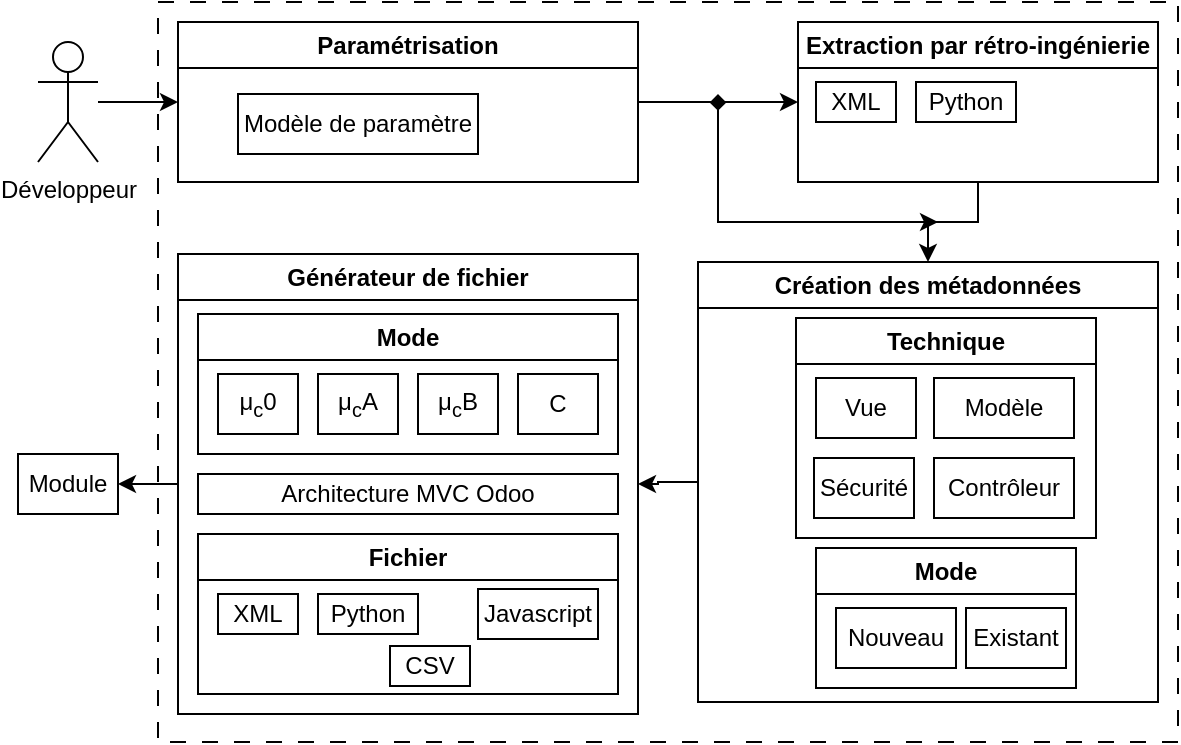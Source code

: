 <mxfile version="21.0.2" type="device"><diagram name="Page-1" id="dVHWzG8RP2AMtaLoQeyT"><mxGraphModel dx="1551" dy="595" grid="1" gridSize="10" guides="1" tooltips="1" connect="1" arrows="1" fold="1" page="1" pageScale="1" pageWidth="827" pageHeight="1169" math="0" shadow="0"><root><mxCell id="0"/><mxCell id="1" parent="0"/><mxCell id="H0Z_BNt8wDzkqQ_4guL6-41" value="" style="rounded=0;whiteSpace=wrap;html=1;dashed=1;dashPattern=8 8;fillColor=none;" vertex="1" parent="1"><mxGeometry x="230" y="160" width="510" height="370" as="geometry"/></mxCell><mxCell id="H0Z_BNt8wDzkqQ_4guL6-45" style="edgeStyle=orthogonalEdgeStyle;rounded=0;orthogonalLoop=1;jettySize=auto;html=1;entryX=0;entryY=0.5;entryDx=0;entryDy=0;" edge="1" parent="1" source="H0Z_BNt8wDzkqQ_4guL6-2" target="H0Z_BNt8wDzkqQ_4guL6-3"><mxGeometry relative="1" as="geometry"/></mxCell><mxCell id="H0Z_BNt8wDzkqQ_4guL6-2" value="Développeur" style="shape=umlActor;verticalLabelPosition=bottom;verticalAlign=top;html=1;outlineConnect=0;" vertex="1" parent="1"><mxGeometry x="170" y="180" width="30" height="60" as="geometry"/></mxCell><mxCell id="H0Z_BNt8wDzkqQ_4guL6-9" style="edgeStyle=orthogonalEdgeStyle;rounded=0;orthogonalLoop=1;jettySize=auto;html=1;entryX=0;entryY=0.5;entryDx=0;entryDy=0;" edge="1" parent="1" source="H0Z_BNt8wDzkqQ_4guL6-3" target="H0Z_BNt8wDzkqQ_4guL6-4"><mxGeometry relative="1" as="geometry"/></mxCell><mxCell id="H0Z_BNt8wDzkqQ_4guL6-3" value="Paramétrisation" style="swimlane;whiteSpace=wrap;html=1;" vertex="1" parent="1"><mxGeometry x="240" y="170" width="230" height="80" as="geometry"/></mxCell><mxCell id="H0Z_BNt8wDzkqQ_4guL6-7" value="Modèle de paramètre" style="rounded=0;whiteSpace=wrap;html=1;" vertex="1" parent="H0Z_BNt8wDzkqQ_4guL6-3"><mxGeometry x="30" y="36" width="120" height="30" as="geometry"/></mxCell><mxCell id="H0Z_BNt8wDzkqQ_4guL6-10" style="edgeStyle=orthogonalEdgeStyle;rounded=0;orthogonalLoop=1;jettySize=auto;html=1;entryX=0.5;entryY=0;entryDx=0;entryDy=0;exitX=0.5;exitY=1;exitDx=0;exitDy=0;" edge="1" parent="1" source="H0Z_BNt8wDzkqQ_4guL6-4" target="H0Z_BNt8wDzkqQ_4guL6-5"><mxGeometry relative="1" as="geometry"/></mxCell><mxCell id="H0Z_BNt8wDzkqQ_4guL6-4" value="Extraction par rétro-ingénierie" style="swimlane;whiteSpace=wrap;html=1;" vertex="1" parent="1"><mxGeometry x="550" y="170" width="180" height="80" as="geometry"/></mxCell><mxCell id="H0Z_BNt8wDzkqQ_4guL6-40" value="XML" style="rounded=0;whiteSpace=wrap;html=1;" vertex="1" parent="H0Z_BNt8wDzkqQ_4guL6-4"><mxGeometry x="9" y="30" width="40" height="20" as="geometry"/></mxCell><mxCell id="H0Z_BNt8wDzkqQ_4guL6-39" value="Python" style="rounded=0;whiteSpace=wrap;html=1;" vertex="1" parent="H0Z_BNt8wDzkqQ_4guL6-4"><mxGeometry x="59" y="30" width="50" height="20" as="geometry"/></mxCell><mxCell id="H0Z_BNt8wDzkqQ_4guL6-11" style="edgeStyle=orthogonalEdgeStyle;rounded=0;orthogonalLoop=1;jettySize=auto;html=1;entryX=1;entryY=0.5;entryDx=0;entryDy=0;" edge="1" parent="1" source="H0Z_BNt8wDzkqQ_4guL6-5" target="H0Z_BNt8wDzkqQ_4guL6-6"><mxGeometry relative="1" as="geometry"/></mxCell><mxCell id="H0Z_BNt8wDzkqQ_4guL6-5" value="Création des métadonnées" style="swimlane;whiteSpace=wrap;html=1;" vertex="1" parent="1"><mxGeometry x="500" y="290" width="230" height="220" as="geometry"/></mxCell><mxCell id="H0Z_BNt8wDzkqQ_4guL6-17" value="Technique" style="swimlane;whiteSpace=wrap;html=1;" vertex="1" parent="H0Z_BNt8wDzkqQ_4guL6-5"><mxGeometry x="49" y="28" width="150" height="110" as="geometry"/></mxCell><mxCell id="H0Z_BNt8wDzkqQ_4guL6-12" value="Vue" style="rounded=0;whiteSpace=wrap;html=1;" vertex="1" parent="H0Z_BNt8wDzkqQ_4guL6-17"><mxGeometry x="10" y="30" width="50" height="30" as="geometry"/></mxCell><mxCell id="H0Z_BNt8wDzkqQ_4guL6-15" value="Modèle" style="rounded=0;whiteSpace=wrap;html=1;" vertex="1" parent="H0Z_BNt8wDzkqQ_4guL6-17"><mxGeometry x="69" y="30" width="70" height="30" as="geometry"/></mxCell><mxCell id="H0Z_BNt8wDzkqQ_4guL6-14" value="Contrôleur" style="rounded=0;whiteSpace=wrap;html=1;" vertex="1" parent="H0Z_BNt8wDzkqQ_4guL6-17"><mxGeometry x="69" y="70" width="70" height="30" as="geometry"/></mxCell><mxCell id="H0Z_BNt8wDzkqQ_4guL6-16" value="Sécurité" style="rounded=0;whiteSpace=wrap;html=1;" vertex="1" parent="H0Z_BNt8wDzkqQ_4guL6-17"><mxGeometry x="9" y="70" width="50" height="30" as="geometry"/></mxCell><mxCell id="H0Z_BNt8wDzkqQ_4guL6-19" value="Mode" style="swimlane;whiteSpace=wrap;html=1;" vertex="1" parent="H0Z_BNt8wDzkqQ_4guL6-5"><mxGeometry x="59" y="143" width="130" height="70" as="geometry"/></mxCell><mxCell id="H0Z_BNt8wDzkqQ_4guL6-21" value="Existant" style="rounded=0;whiteSpace=wrap;html=1;" vertex="1" parent="H0Z_BNt8wDzkqQ_4guL6-19"><mxGeometry x="75" y="30" width="50" height="30" as="geometry"/></mxCell><mxCell id="H0Z_BNt8wDzkqQ_4guL6-20" value="Nouveau" style="rounded=0;whiteSpace=wrap;html=1;" vertex="1" parent="H0Z_BNt8wDzkqQ_4guL6-19"><mxGeometry x="10" y="30" width="60" height="30" as="geometry"/></mxCell><mxCell id="H0Z_BNt8wDzkqQ_4guL6-44" style="edgeStyle=orthogonalEdgeStyle;rounded=0;orthogonalLoop=1;jettySize=auto;html=1;entryX=1;entryY=0.5;entryDx=0;entryDy=0;" edge="1" parent="1" source="H0Z_BNt8wDzkqQ_4guL6-6" target="H0Z_BNt8wDzkqQ_4guL6-42"><mxGeometry relative="1" as="geometry"/></mxCell><mxCell id="H0Z_BNt8wDzkqQ_4guL6-6" value="Générateur de fichier" style="swimlane;whiteSpace=wrap;html=1;" vertex="1" parent="1"><mxGeometry x="240" y="286" width="230" height="230" as="geometry"/></mxCell><mxCell id="H0Z_BNt8wDzkqQ_4guL6-22" value="Mode" style="swimlane;whiteSpace=wrap;html=1;" vertex="1" parent="H0Z_BNt8wDzkqQ_4guL6-6"><mxGeometry x="10" y="30" width="210" height="70" as="geometry"/></mxCell><mxCell id="H0Z_BNt8wDzkqQ_4guL6-26" value="C" style="rounded=0;whiteSpace=wrap;html=1;" vertex="1" parent="H0Z_BNt8wDzkqQ_4guL6-22"><mxGeometry x="160" y="30" width="40" height="30" as="geometry"/></mxCell><mxCell id="H0Z_BNt8wDzkqQ_4guL6-23" value="μ&lt;sub&gt;c&lt;/sub&gt;0" style="rounded=0;whiteSpace=wrap;html=1;" vertex="1" parent="H0Z_BNt8wDzkqQ_4guL6-22"><mxGeometry x="10" y="30" width="40" height="30" as="geometry"/></mxCell><mxCell id="H0Z_BNt8wDzkqQ_4guL6-24" value="μ&lt;sub&gt;c&lt;/sub&gt;A" style="rounded=0;whiteSpace=wrap;html=1;" vertex="1" parent="H0Z_BNt8wDzkqQ_4guL6-22"><mxGeometry x="60" y="30" width="40" height="30" as="geometry"/></mxCell><mxCell id="H0Z_BNt8wDzkqQ_4guL6-25" value="μ&lt;sub&gt;c&lt;/sub&gt;B" style="rounded=0;whiteSpace=wrap;html=1;" vertex="1" parent="H0Z_BNt8wDzkqQ_4guL6-22"><mxGeometry x="110" y="30" width="40" height="30" as="geometry"/></mxCell><mxCell id="H0Z_BNt8wDzkqQ_4guL6-29" value="Architecture MVC Odoo" style="rounded=0;whiteSpace=wrap;html=1;" vertex="1" parent="H0Z_BNt8wDzkqQ_4guL6-6"><mxGeometry x="10" y="110" width="210" height="20" as="geometry"/></mxCell><mxCell id="H0Z_BNt8wDzkqQ_4guL6-31" value="Fichier" style="swimlane;whiteSpace=wrap;html=1;" vertex="1" parent="H0Z_BNt8wDzkqQ_4guL6-6"><mxGeometry x="10" y="140" width="210" height="80" as="geometry"/></mxCell><mxCell id="H0Z_BNt8wDzkqQ_4guL6-34" value="CSV" style="rounded=0;whiteSpace=wrap;html=1;" vertex="1" parent="H0Z_BNt8wDzkqQ_4guL6-31"><mxGeometry x="96" y="56" width="40" height="20" as="geometry"/></mxCell><mxCell id="H0Z_BNt8wDzkqQ_4guL6-33" value="Python" style="rounded=0;whiteSpace=wrap;html=1;" vertex="1" parent="H0Z_BNt8wDzkqQ_4guL6-31"><mxGeometry x="60" y="30" width="50" height="20" as="geometry"/></mxCell><mxCell id="H0Z_BNt8wDzkqQ_4guL6-32" value="XML" style="rounded=0;whiteSpace=wrap;html=1;" vertex="1" parent="H0Z_BNt8wDzkqQ_4guL6-31"><mxGeometry x="10" y="30" width="40" height="20" as="geometry"/></mxCell><mxCell id="H0Z_BNt8wDzkqQ_4guL6-37" value="Javascript" style="rounded=0;whiteSpace=wrap;html=1;" vertex="1" parent="H0Z_BNt8wDzkqQ_4guL6-31"><mxGeometry x="140" y="27.5" width="60" height="25" as="geometry"/></mxCell><mxCell id="H0Z_BNt8wDzkqQ_4guL6-42" value="Module" style="rounded=0;whiteSpace=wrap;html=1;" vertex="1" parent="1"><mxGeometry x="160" y="386" width="50" height="30" as="geometry"/></mxCell><mxCell id="H0Z_BNt8wDzkqQ_4guL6-46" value="" style="endArrow=classic;html=1;rounded=0;startArrow=diamond;startFill=1;" edge="1" parent="1"><mxGeometry width="50" height="50" relative="1" as="geometry"><mxPoint x="510" y="206" as="sourcePoint"/><mxPoint x="620" y="270" as="targetPoint"/><Array as="points"><mxPoint x="510" y="270"/></Array></mxGeometry></mxCell></root></mxGraphModel></diagram></mxfile>
